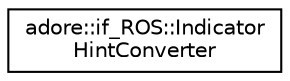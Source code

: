 digraph "Graphical Class Hierarchy"
{
 // LATEX_PDF_SIZE
  edge [fontname="Helvetica",fontsize="10",labelfontname="Helvetica",labelfontsize="10"];
  node [fontname="Helvetica",fontsize="10",shape=record];
  rankdir="LR";
  Node0 [label="adore::if_ROS::Indicator\lHintConverter",height=0.2,width=0.4,color="black", fillcolor="white", style="filled",URL="$structadore_1_1if__ROS_1_1IndicatorHintConverter.html",tooltip=" "];
}
